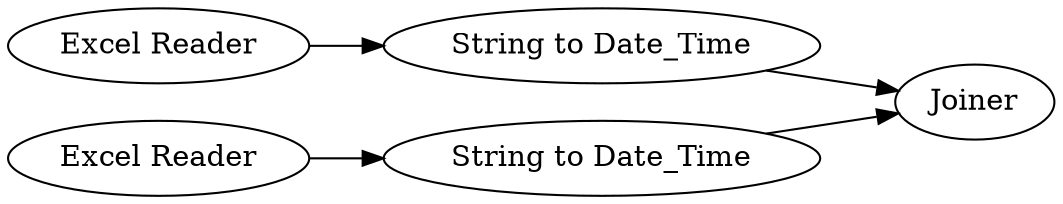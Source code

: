 digraph {
	102 -> 103
	103 -> 35
	31 -> 10
	10 -> 35
	103 [label="String to Date_Time"]
	35 [label=Joiner]
	102 [label="Excel Reader"]
	31 [label="Excel Reader"]
	10 [label="String to Date_Time"]
	rankdir=LR
}

